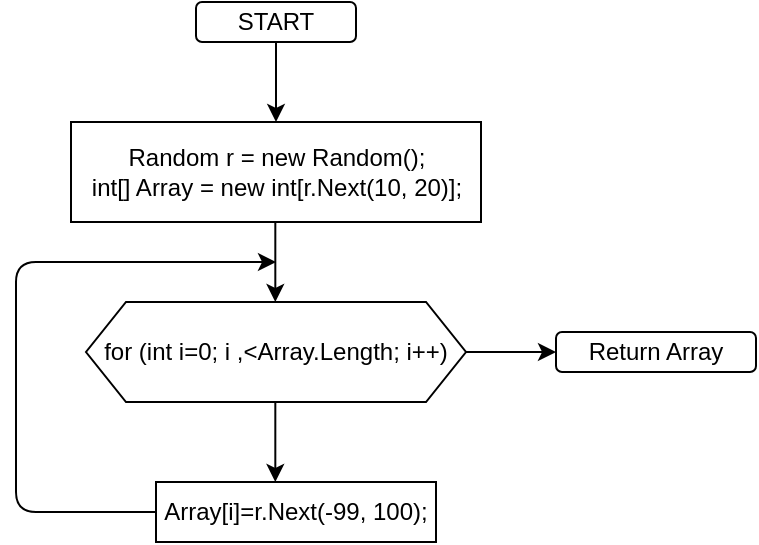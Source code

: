 <mxfile>
    <diagram id="vHtUPwzUWthqwI7PyNR5" name="Страница 1">
        <mxGraphModel dx="698" dy="407" grid="1" gridSize="10" guides="1" tooltips="1" connect="1" arrows="1" fold="1" page="1" pageScale="1" pageWidth="827" pageHeight="1169" math="0" shadow="0">
            <root>
                <mxCell id="0"/>
                <mxCell id="1" parent="0"/>
                <mxCell id="2" value="START" style="rounded=1;whiteSpace=wrap;html=1;" parent="1" vertex="1">
                    <mxGeometry x="340" y="70" width="80" height="20" as="geometry"/>
                </mxCell>
                <mxCell id="3" value="" style="endArrow=classic;html=1;exitX=0.5;exitY=1;exitDx=0;exitDy=0;" parent="1" source="2" edge="1">
                    <mxGeometry width="50" height="50" relative="1" as="geometry">
                        <mxPoint x="390" y="280" as="sourcePoint"/>
                        <mxPoint x="380" y="130" as="targetPoint"/>
                    </mxGeometry>
                </mxCell>
                <mxCell id="4" value="&lt;span class=&quot;pl-smi&quot;&gt;&lt;span class=&quot;pl-k&quot;&gt;Random&lt;/span&gt; &lt;span class=&quot;pl-en&quot;&gt;r&lt;/span&gt; &lt;span class=&quot;pl-k&quot;&gt;=&lt;/span&gt; &lt;span class=&quot;pl-k&quot;&gt;new&lt;/span&gt; &lt;span class=&quot;pl-k&quot;&gt;Random&lt;/span&gt;();&lt;br&gt;&lt;span class=&quot;pl-k&quot;&gt;int&lt;/span&gt;[] Array&amp;nbsp;&lt;span class=&quot;pl-k&quot;&gt;=&lt;/span&gt; &lt;span class=&quot;pl-k&quot;&gt;new&lt;/span&gt; &lt;span class=&quot;pl-k&quot;&gt;int&lt;/span&gt;[&lt;span class=&quot;pl-smi&quot;&gt;r&lt;/span&gt;.&lt;span class=&quot;pl-en&quot;&gt;Next&lt;/span&gt;(10, 20)];&lt;/span&gt;" style="rounded=0;whiteSpace=wrap;html=1;" parent="1" vertex="1">
                    <mxGeometry x="277.5" y="130" width="205" height="50" as="geometry"/>
                </mxCell>
                <mxCell id="5" value="" style="endArrow=classic;html=1;exitX=0.5;exitY=1;exitDx=0;exitDy=0;" parent="1" edge="1">
                    <mxGeometry width="50" height="50" relative="1" as="geometry">
                        <mxPoint x="379.66" y="180" as="sourcePoint"/>
                        <mxPoint x="379.66" y="220" as="targetPoint"/>
                    </mxGeometry>
                </mxCell>
                <mxCell id="6" value="for (int i=0; i ,&amp;lt;Array.Length; i++)&lt;br&gt;" style="shape=hexagon;perimeter=hexagonPerimeter2;whiteSpace=wrap;html=1;fixedSize=1;" parent="1" vertex="1">
                    <mxGeometry x="285" y="220" width="190" height="50" as="geometry"/>
                </mxCell>
                <mxCell id="7" value="Return Array" style="rounded=1;whiteSpace=wrap;html=1;" parent="1" vertex="1">
                    <mxGeometry x="520" y="235" width="100" height="20" as="geometry"/>
                </mxCell>
                <mxCell id="8" value="" style="endArrow=classic;html=1;exitX=0.5;exitY=1;exitDx=0;exitDy=0;" parent="1" edge="1">
                    <mxGeometry width="50" height="50" relative="1" as="geometry">
                        <mxPoint x="379.66" y="270" as="sourcePoint"/>
                        <mxPoint x="379.66" y="310" as="targetPoint"/>
                    </mxGeometry>
                </mxCell>
                <mxCell id="9" value="&lt;span&gt;Array[i]=r.Next(-99, 100);&lt;/span&gt;" style="rounded=0;whiteSpace=wrap;html=1;" vertex="1" parent="1">
                    <mxGeometry x="320" y="310" width="140" height="30" as="geometry"/>
                </mxCell>
                <mxCell id="10" value="" style="endArrow=classic;html=1;exitX=0;exitY=0.5;exitDx=0;exitDy=0;" edge="1" parent="1" source="9">
                    <mxGeometry width="50" height="50" relative="1" as="geometry">
                        <mxPoint x="390" y="280" as="sourcePoint"/>
                        <mxPoint x="380" y="200" as="targetPoint"/>
                        <Array as="points">
                            <mxPoint x="250" y="325"/>
                            <mxPoint x="250" y="200"/>
                        </Array>
                    </mxGeometry>
                </mxCell>
                <mxCell id="11" value="" style="endArrow=classic;html=1;exitX=1;exitY=0.5;exitDx=0;exitDy=0;" edge="1" parent="1" source="6">
                    <mxGeometry width="50" height="50" relative="1" as="geometry">
                        <mxPoint x="475" y="240" as="sourcePoint"/>
                        <mxPoint x="520" y="245" as="targetPoint"/>
                    </mxGeometry>
                </mxCell>
            </root>
        </mxGraphModel>
    </diagram>
</mxfile>